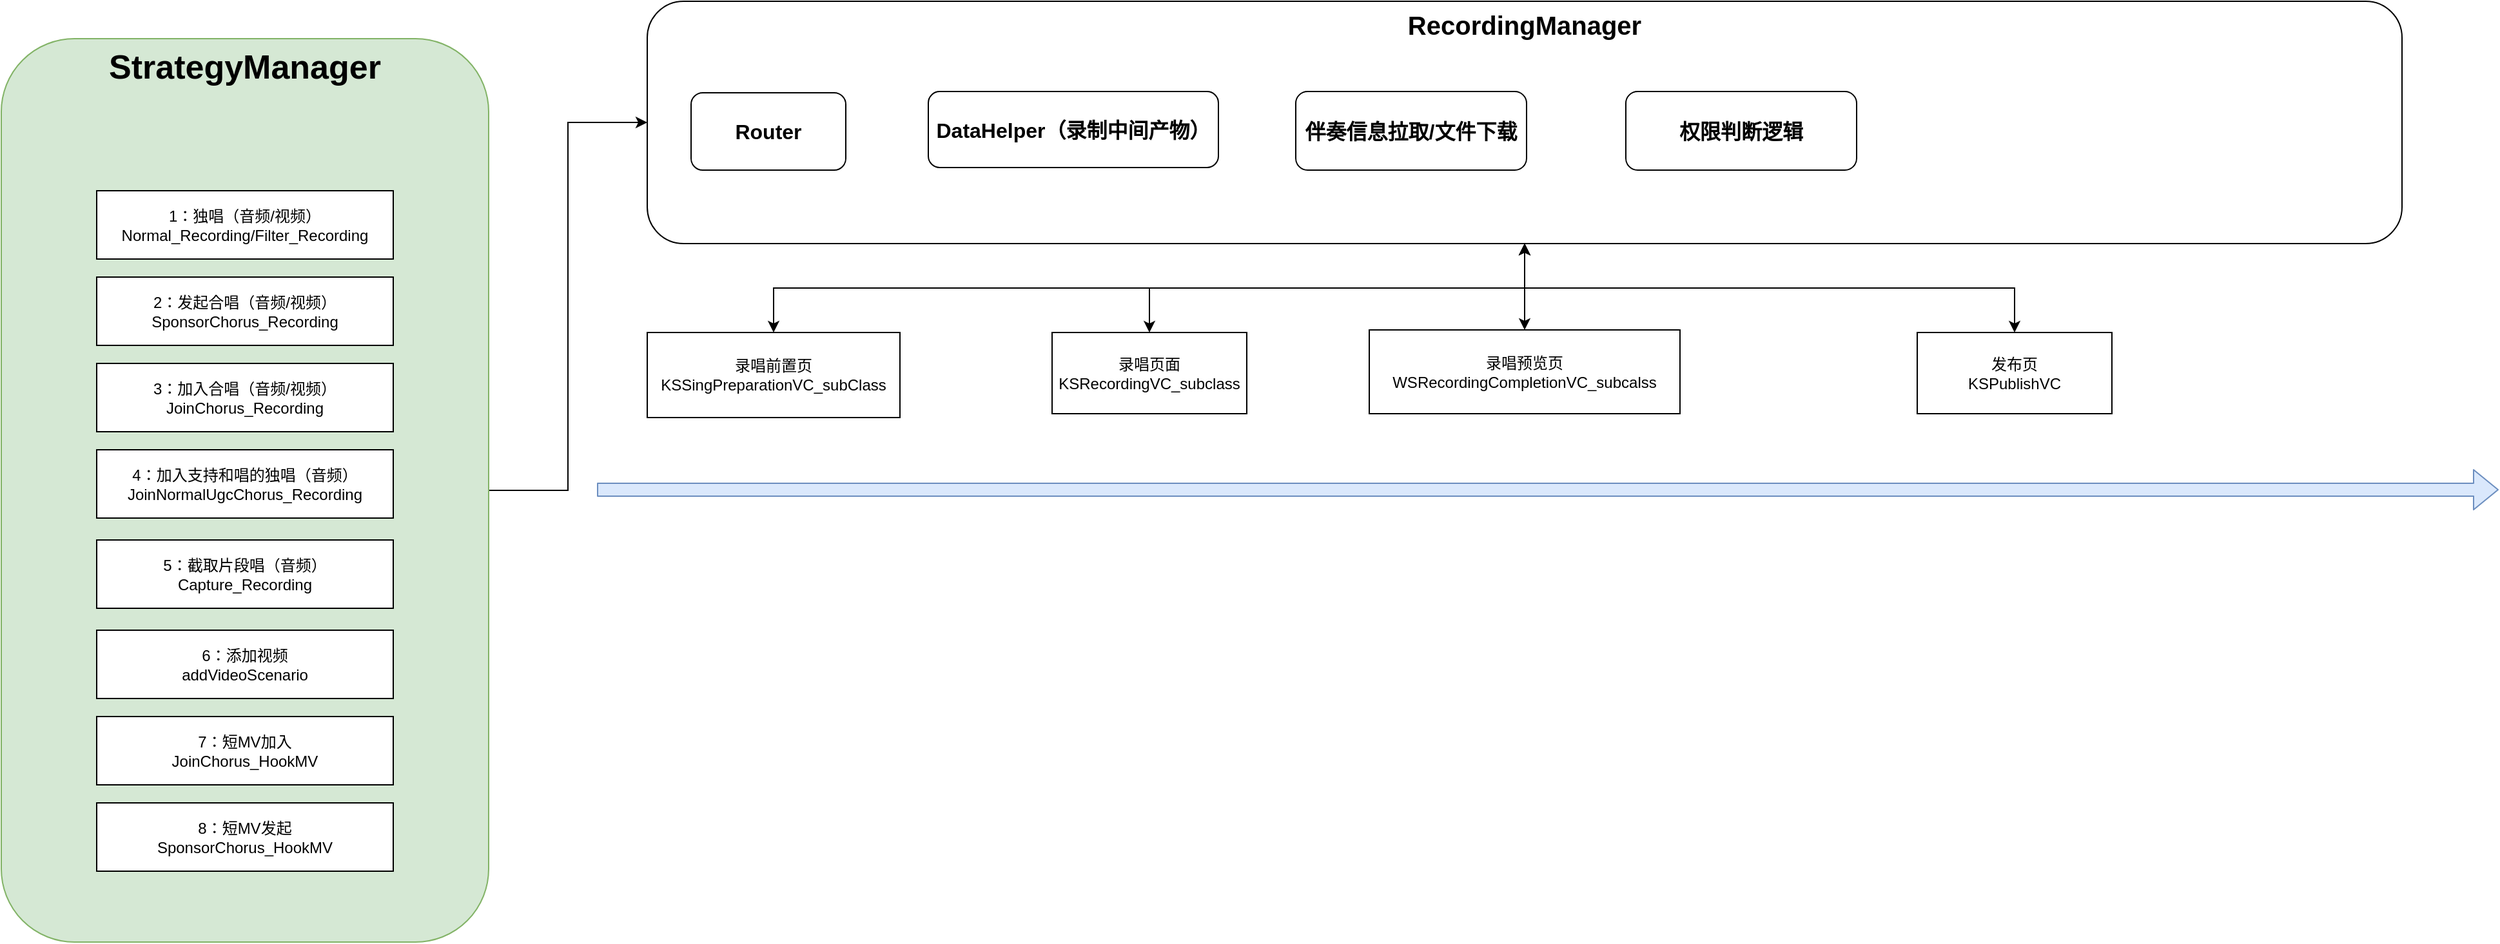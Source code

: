 <mxfile version="14.8.4" type="github">
  <diagram id="4FbR9pomIaIVxxBciywS" name="Page-1">
    <mxGraphModel dx="3266" dy="1554" grid="0" gridSize="10" guides="1" tooltips="1" connect="1" arrows="1" fold="1" page="0" pageScale="1" pageWidth="827" pageHeight="1169" math="0" shadow="0">
      <root>
        <mxCell id="0" />
        <mxCell id="1" parent="0" />
        <mxCell id="udFPGeZrtBHDWeZ5HIYq-25" style="edgeStyle=orthogonalEdgeStyle;rounded=0;orthogonalLoop=1;jettySize=auto;html=1;exitX=1;exitY=0.5;exitDx=0;exitDy=0;entryX=0;entryY=0.5;entryDx=0;entryDy=0;fontSize=16;" edge="1" parent="1" source="udFPGeZrtBHDWeZ5HIYq-1" target="udFPGeZrtBHDWeZ5HIYq-13">
          <mxGeometry relative="1" as="geometry" />
        </mxCell>
        <mxCell id="udFPGeZrtBHDWeZ5HIYq-1" value="&lt;b&gt;&lt;font style=&quot;font-size: 26px&quot;&gt;StrategyManager&lt;/font&gt;&lt;/b&gt;" style="rounded=1;whiteSpace=wrap;html=1;verticalAlign=top;fillColor=#d5e8d4;strokeColor=#82b366;" vertex="1" parent="1">
          <mxGeometry x="-863" y="11" width="378" height="701" as="geometry" />
        </mxCell>
        <mxCell id="udFPGeZrtBHDWeZ5HIYq-2" value="" style="group" vertex="1" connectable="0" parent="1">
          <mxGeometry x="-789" y="73" width="230" height="584" as="geometry" />
        </mxCell>
        <mxCell id="udFPGeZrtBHDWeZ5HIYq-3" value="" style="group" vertex="1" connectable="0" parent="udFPGeZrtBHDWeZ5HIYq-2">
          <mxGeometry y="56" width="230" height="528" as="geometry" />
        </mxCell>
        <mxCell id="udFPGeZrtBHDWeZ5HIYq-4" value="" style="group" vertex="1" connectable="0" parent="udFPGeZrtBHDWeZ5HIYq-3">
          <mxGeometry width="230" height="528" as="geometry" />
        </mxCell>
        <mxCell id="udFPGeZrtBHDWeZ5HIYq-5" value="1：独唱（音频/视频）&#xa;Normal_Recording/Filter_Recording" style="rounded=0;whiteSpace=wrap;html=1;" vertex="1" parent="udFPGeZrtBHDWeZ5HIYq-4">
          <mxGeometry width="230" height="53" as="geometry" />
        </mxCell>
        <mxCell id="udFPGeZrtBHDWeZ5HIYq-6" value="&lt;div&gt;2：发起合唱（音频/视频）&lt;/div&gt;&lt;div&gt;SponsorChorus_Recording&lt;/div&gt;" style="rounded=0;whiteSpace=wrap;html=1;" vertex="1" parent="udFPGeZrtBHDWeZ5HIYq-4">
          <mxGeometry y="67" width="230" height="53" as="geometry" />
        </mxCell>
        <mxCell id="udFPGeZrtBHDWeZ5HIYq-7" value="&lt;div&gt;3：加入合唱（音频/视频）&lt;/div&gt;&lt;div&gt;JoinChorus_Recording&lt;/div&gt;" style="rounded=0;whiteSpace=wrap;html=1;" vertex="1" parent="udFPGeZrtBHDWeZ5HIYq-4">
          <mxGeometry y="134" width="230" height="53" as="geometry" />
        </mxCell>
        <mxCell id="udFPGeZrtBHDWeZ5HIYq-8" value="&lt;div&gt;4：加入支持和唱的独唱（音频）&lt;/div&gt;&lt;div&gt;JoinNormalUgcChorus_Recording&lt;/div&gt;" style="rounded=0;whiteSpace=wrap;html=1;" vertex="1" parent="udFPGeZrtBHDWeZ5HIYq-4">
          <mxGeometry y="201" width="230" height="53" as="geometry" />
        </mxCell>
        <mxCell id="udFPGeZrtBHDWeZ5HIYq-9" value="&lt;div&gt;5：截取片段唱（音频）&lt;/div&gt;&lt;div&gt;Capture_Recording&lt;/div&gt;" style="rounded=0;whiteSpace=wrap;html=1;" vertex="1" parent="udFPGeZrtBHDWeZ5HIYq-4">
          <mxGeometry y="271" width="230" height="53" as="geometry" />
        </mxCell>
        <mxCell id="udFPGeZrtBHDWeZ5HIYq-10" value="&lt;div&gt;6：添加视频&lt;/div&gt;&lt;div&gt;addVideoScenario&lt;/div&gt;" style="rounded=0;whiteSpace=wrap;html=1;" vertex="1" parent="udFPGeZrtBHDWeZ5HIYq-4">
          <mxGeometry y="341" width="230" height="53" as="geometry" />
        </mxCell>
        <mxCell id="udFPGeZrtBHDWeZ5HIYq-11" value="&lt;div&gt;7：短MV加入&lt;/div&gt;&lt;div&gt;JoinChorus_HookMV&lt;/div&gt;" style="rounded=0;whiteSpace=wrap;html=1;" vertex="1" parent="udFPGeZrtBHDWeZ5HIYq-4">
          <mxGeometry y="408" width="230" height="53" as="geometry" />
        </mxCell>
        <mxCell id="udFPGeZrtBHDWeZ5HIYq-12" value="&lt;div&gt;8：短MV发起&lt;/div&gt;&lt;div&gt;SponsorChorus_HookMV&lt;/div&gt;" style="rounded=0;whiteSpace=wrap;html=1;" vertex="1" parent="udFPGeZrtBHDWeZ5HIYq-4">
          <mxGeometry y="475" width="230" height="53" as="geometry" />
        </mxCell>
        <mxCell id="udFPGeZrtBHDWeZ5HIYq-13" value="&lt;b&gt;&lt;font style=&quot;font-size: 20px&quot;&gt;RecordingManager&lt;/font&gt;&lt;/b&gt;" style="rounded=1;whiteSpace=wrap;html=1;verticalAlign=top;" vertex="1" parent="1">
          <mxGeometry x="-362" y="-18" width="1361" height="188" as="geometry" />
        </mxCell>
        <mxCell id="udFPGeZrtBHDWeZ5HIYq-26" style="edgeStyle=orthogonalEdgeStyle;rounded=0;orthogonalLoop=1;jettySize=auto;html=1;exitX=0.5;exitY=0;exitDx=0;exitDy=0;entryX=0.5;entryY=1;entryDx=0;entryDy=0;fontSize=16;startArrow=classic;startFill=1;" edge="1" parent="1" source="udFPGeZrtBHDWeZ5HIYq-16" target="udFPGeZrtBHDWeZ5HIYq-13">
          <mxGeometry relative="1" as="geometry" />
        </mxCell>
        <mxCell id="udFPGeZrtBHDWeZ5HIYq-16" value="&lt;div&gt;录唱前置页&lt;/div&gt;&lt;div&gt;KSSingPreparationVC_subClass&lt;/div&gt;" style="rounded=0;whiteSpace=wrap;html=1;" vertex="1" parent="1">
          <mxGeometry x="-362" y="239" width="196" height="66" as="geometry" />
        </mxCell>
        <mxCell id="udFPGeZrtBHDWeZ5HIYq-17" value="Router" style="rounded=1;whiteSpace=wrap;html=1;verticalAlign=middle;fontStyle=1;fontSize=16;" vertex="1" parent="1">
          <mxGeometry x="-328" y="53" width="120" height="60" as="geometry" />
        </mxCell>
        <mxCell id="udFPGeZrtBHDWeZ5HIYq-18" value="DataHelper（录制中间产物）" style="rounded=1;whiteSpace=wrap;html=1;verticalAlign=middle;fontStyle=1;fontSize=16;" vertex="1" parent="1">
          <mxGeometry x="-144" y="52" width="225" height="59" as="geometry" />
        </mxCell>
        <mxCell id="udFPGeZrtBHDWeZ5HIYq-19" value="伴奏信息拉取/文件下载" style="rounded=1;whiteSpace=wrap;html=1;verticalAlign=middle;fontStyle=1;fontSize=16;" vertex="1" parent="1">
          <mxGeometry x="141" y="52" width="179" height="61" as="geometry" />
        </mxCell>
        <mxCell id="udFPGeZrtBHDWeZ5HIYq-28" style="edgeStyle=orthogonalEdgeStyle;rounded=0;orthogonalLoop=1;jettySize=auto;html=1;exitX=0.5;exitY=0;exitDx=0;exitDy=0;entryX=0.5;entryY=1;entryDx=0;entryDy=0;fontSize=16;startArrow=classic;startFill=1;" edge="1" parent="1" source="udFPGeZrtBHDWeZ5HIYq-22" target="udFPGeZrtBHDWeZ5HIYq-13">
          <mxGeometry relative="1" as="geometry" />
        </mxCell>
        <mxCell id="udFPGeZrtBHDWeZ5HIYq-22" value="录唱页面&lt;br&gt;KSRecordingVC_subclass" style="rounded=0;whiteSpace=wrap;html=1;" vertex="1" parent="1">
          <mxGeometry x="-48" y="239" width="151" height="63" as="geometry" />
        </mxCell>
        <mxCell id="udFPGeZrtBHDWeZ5HIYq-30" style="edgeStyle=orthogonalEdgeStyle;rounded=0;orthogonalLoop=1;jettySize=auto;html=1;exitX=0.5;exitY=0;exitDx=0;exitDy=0;entryX=0.5;entryY=1;entryDx=0;entryDy=0;fontSize=16;startArrow=classic;startFill=1;" edge="1" parent="1" source="udFPGeZrtBHDWeZ5HIYq-23" target="udFPGeZrtBHDWeZ5HIYq-13">
          <mxGeometry relative="1" as="geometry" />
        </mxCell>
        <mxCell id="udFPGeZrtBHDWeZ5HIYq-23" value="录唱预览页&lt;br&gt;WSRecordingCompletionVC_subcalss" style="rounded=0;whiteSpace=wrap;html=1;" vertex="1" parent="1">
          <mxGeometry x="198" y="237" width="241" height="65" as="geometry" />
        </mxCell>
        <mxCell id="udFPGeZrtBHDWeZ5HIYq-31" style="edgeStyle=orthogonalEdgeStyle;rounded=0;orthogonalLoop=1;jettySize=auto;html=1;exitX=0.5;exitY=0;exitDx=0;exitDy=0;entryX=0.5;entryY=1;entryDx=0;entryDy=0;fontSize=16;startArrow=classic;startFill=1;" edge="1" parent="1" source="udFPGeZrtBHDWeZ5HIYq-24" target="udFPGeZrtBHDWeZ5HIYq-13">
          <mxGeometry relative="1" as="geometry" />
        </mxCell>
        <mxCell id="udFPGeZrtBHDWeZ5HIYq-24" value="发布页&#xa;KSPublishVC" style="rounded=0;whiteSpace=wrap;html=1;" vertex="1" parent="1">
          <mxGeometry x="623" y="239" width="151" height="63" as="geometry" />
        </mxCell>
        <mxCell id="udFPGeZrtBHDWeZ5HIYq-32" value="" style="shape=flexArrow;endArrow=classic;html=1;fontSize=16;fillColor=#dae8fc;strokeColor=#6c8ebf;" edge="1" parent="1">
          <mxGeometry width="50" height="50" relative="1" as="geometry">
            <mxPoint x="-401" y="361" as="sourcePoint" />
            <mxPoint x="1074" y="361" as="targetPoint" />
          </mxGeometry>
        </mxCell>
        <mxCell id="udFPGeZrtBHDWeZ5HIYq-33" value="权限判断逻辑" style="rounded=1;whiteSpace=wrap;html=1;verticalAlign=middle;fontStyle=1;fontSize=16;" vertex="1" parent="1">
          <mxGeometry x="397" y="52" width="179" height="61" as="geometry" />
        </mxCell>
      </root>
    </mxGraphModel>
  </diagram>
</mxfile>
